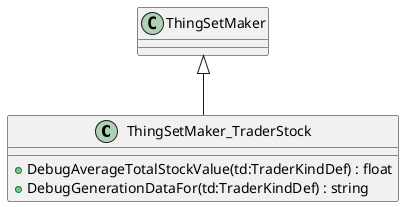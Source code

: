 @startuml
class ThingSetMaker_TraderStock {
    + DebugAverageTotalStockValue(td:TraderKindDef) : float
    + DebugGenerationDataFor(td:TraderKindDef) : string
}
ThingSetMaker <|-- ThingSetMaker_TraderStock
@enduml
